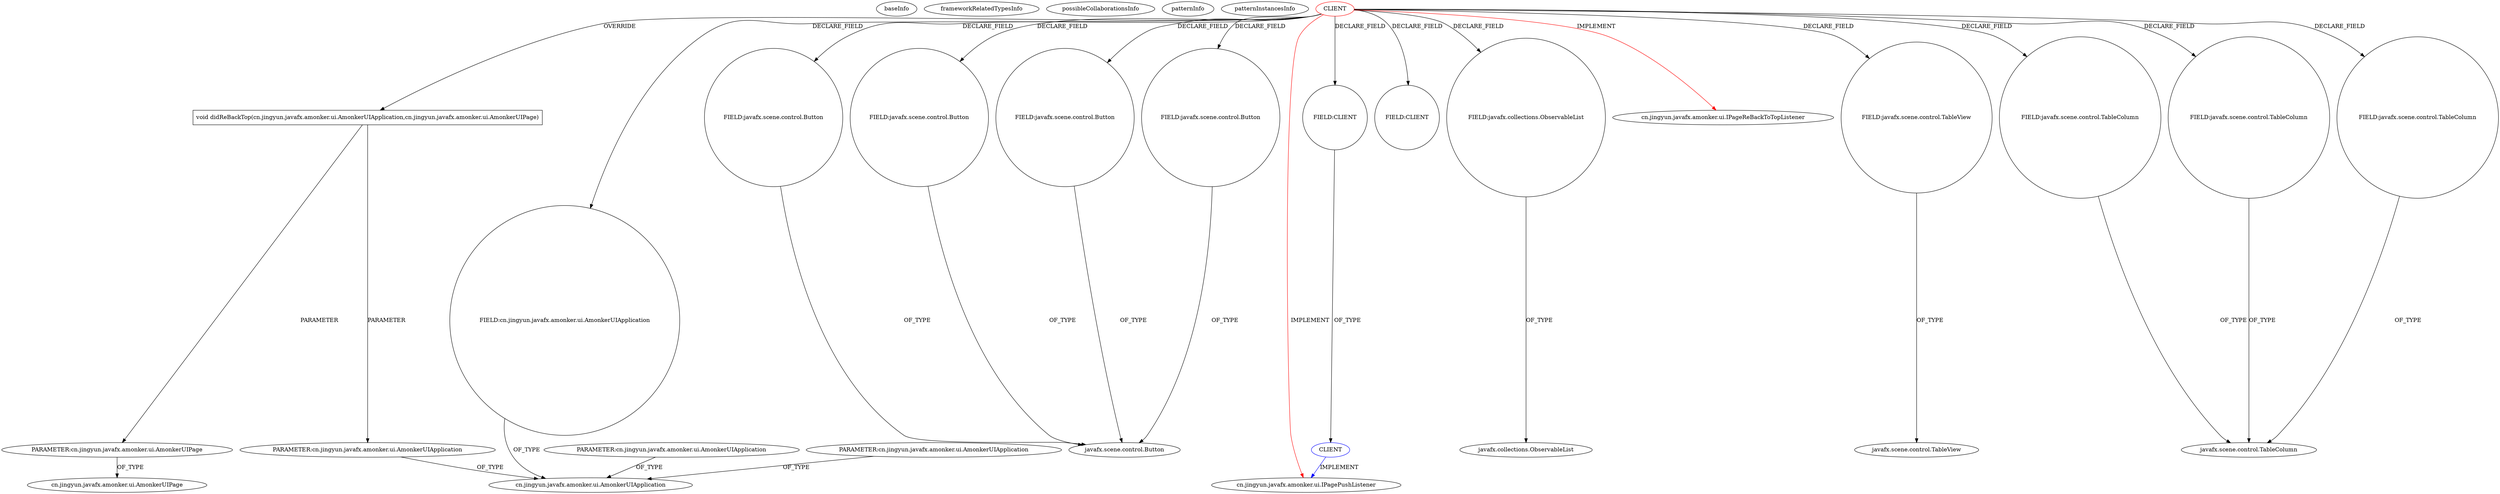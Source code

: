 digraph {
baseInfo[graphId=3832,category="pattern",isAnonymous=false,possibleRelation=true]
frameworkRelatedTypesInfo[0="cn.jingyun.javafx.amonker.ui.IPagePushListener",1="cn.jingyun.javafx.amonker.ui.IPageReBackToTopListener"]
possibleCollaborationsInfo[0="3832~FIELD_TYPE_DECLARATION-~cn.jingyun.javafx.amonker.ui.IPagePushListener cn.jingyun.javafx.amonker.ui.IPageReBackToTopListener ~cn.jingyun.javafx.amonker.ui.IPagePushListener ~false~false"]
patternInfo[frequency=2.0,patternRootClient=0]
patternInstancesInfo[0="amonker-Trans~/amonker-Trans/Trans-master/src/cn/jingyun/trans/FFmpegArgumentsManagerPane.java~FFmpegArgumentsManagerPane~1846",1="amonker-Trans~/amonker-Trans/Trans-master/src/cn/jingyun/trans/MainPane.java~MainPane~1847"]
7[label="cn.jingyun.javafx.amonker.ui.AmonkerUIApplication",vertexType="FRAMEWORK_CLASS_TYPE",isFrameworkType=false]
89[label="PARAMETER:cn.jingyun.javafx.amonker.ui.AmonkerUIApplication",vertexType="PARAMETER_DECLARATION",isFrameworkType=false]
92[label="PARAMETER:cn.jingyun.javafx.amonker.ui.AmonkerUIApplication",vertexType="PARAMETER_DECLARATION",isFrameworkType=false]
63[label="PARAMETER:cn.jingyun.javafx.amonker.ui.AmonkerUIApplication",vertexType="PARAMETER_DECLARATION",isFrameworkType=false]
62[label="void didReBackTop(cn.jingyun.javafx.amonker.ui.AmonkerUIApplication,cn.jingyun.javafx.amonker.ui.AmonkerUIPage)",vertexType="OVERRIDING_METHOD_DECLARATION",isFrameworkType=false,shape=box]
0[label="CLIENT",vertexType="ROOT_CLIENT_CLASS_DECLARATION",isFrameworkType=false,color=red]
10[label="FIELD:javafx.scene.control.Button",vertexType="FIELD_DECLARATION",isFrameworkType=false,shape=circle]
20[label="FIELD:javafx.scene.control.Button",vertexType="FIELD_DECLARATION",isFrameworkType=false,shape=circle]
22[label="FIELD:javafx.scene.control.Button",vertexType="FIELD_DECLARATION",isFrameworkType=false,shape=circle]
14[label="FIELD:javafx.scene.control.Button",vertexType="FIELD_DECLARATION",isFrameworkType=false,shape=circle]
34[label="FIELD:CLIENT",vertexType="FIELD_DECLARATION",isFrameworkType=false,shape=circle]
39[label="FIELD:CLIENT",vertexType="FIELD_DECLARATION",isFrameworkType=false,shape=circle]
32[label="FIELD:javafx.collections.ObservableList",vertexType="FIELD_DECLARATION",isFrameworkType=false,shape=circle]
33[label="javafx.collections.ObservableList",vertexType="FRAMEWORK_INTERFACE_TYPE",isFrameworkType=false]
9[label="javafx.scene.control.Button",vertexType="FRAMEWORK_CLASS_TYPE",isFrameworkType=false]
3[label="cn.jingyun.javafx.amonker.ui.IPageReBackToTopListener",vertexType="FRAMEWORK_INTERFACE_TYPE",isFrameworkType=false]
35[label="CLIENT",vertexType="REFERENCE_CLIENT_CLASS_DECLARATION",isFrameworkType=false,color=blue]
6[label="FIELD:cn.jingyun.javafx.amonker.ui.AmonkerUIApplication",vertexType="FIELD_DECLARATION",isFrameworkType=false,shape=circle]
44[label="FIELD:javafx.scene.control.TableView",vertexType="FIELD_DECLARATION",isFrameworkType=false,shape=circle]
45[label="javafx.scene.control.TableView",vertexType="FRAMEWORK_CLASS_TYPE",isFrameworkType=false]
65[label="PARAMETER:cn.jingyun.javafx.amonker.ui.AmonkerUIPage",vertexType="PARAMETER_DECLARATION",isFrameworkType=false]
66[label="cn.jingyun.javafx.amonker.ui.AmonkerUIPage",vertexType="FRAMEWORK_CLASS_TYPE",isFrameworkType=false]
48[label="FIELD:javafx.scene.control.TableColumn",vertexType="FIELD_DECLARATION",isFrameworkType=false,shape=circle]
52[label="FIELD:javafx.scene.control.TableColumn",vertexType="FIELD_DECLARATION",isFrameworkType=false,shape=circle]
50[label="FIELD:javafx.scene.control.TableColumn",vertexType="FIELD_DECLARATION",isFrameworkType=false,shape=circle]
2[label="cn.jingyun.javafx.amonker.ui.IPagePushListener",vertexType="FRAMEWORK_INTERFACE_TYPE",isFrameworkType=false]
47[label="javafx.scene.control.TableColumn",vertexType="FRAMEWORK_CLASS_TYPE",isFrameworkType=false]
62->63[label="PARAMETER"]
0->62[label="OVERRIDE"]
20->9[label="OF_TYPE"]
6->7[label="OF_TYPE"]
89->7[label="OF_TYPE"]
0->52[label="DECLARE_FIELD"]
35->2[label="IMPLEMENT",color=blue]
62->65[label="PARAMETER"]
14->9[label="OF_TYPE"]
63->7[label="OF_TYPE"]
92->7[label="OF_TYPE"]
0->50[label="DECLARE_FIELD"]
0->2[label="IMPLEMENT",color=red]
50->47[label="OF_TYPE"]
0->48[label="DECLARE_FIELD"]
0->10[label="DECLARE_FIELD"]
44->45[label="OF_TYPE"]
10->9[label="OF_TYPE"]
0->20[label="DECLARE_FIELD"]
0->39[label="DECLARE_FIELD"]
32->33[label="OF_TYPE"]
0->22[label="DECLARE_FIELD"]
0->3[label="IMPLEMENT",color=red]
48->47[label="OF_TYPE"]
0->14[label="DECLARE_FIELD"]
22->9[label="OF_TYPE"]
34->35[label="OF_TYPE"]
52->47[label="OF_TYPE"]
0->34[label="DECLARE_FIELD"]
0->6[label="DECLARE_FIELD"]
0->44[label="DECLARE_FIELD"]
0->32[label="DECLARE_FIELD"]
65->66[label="OF_TYPE"]
}
